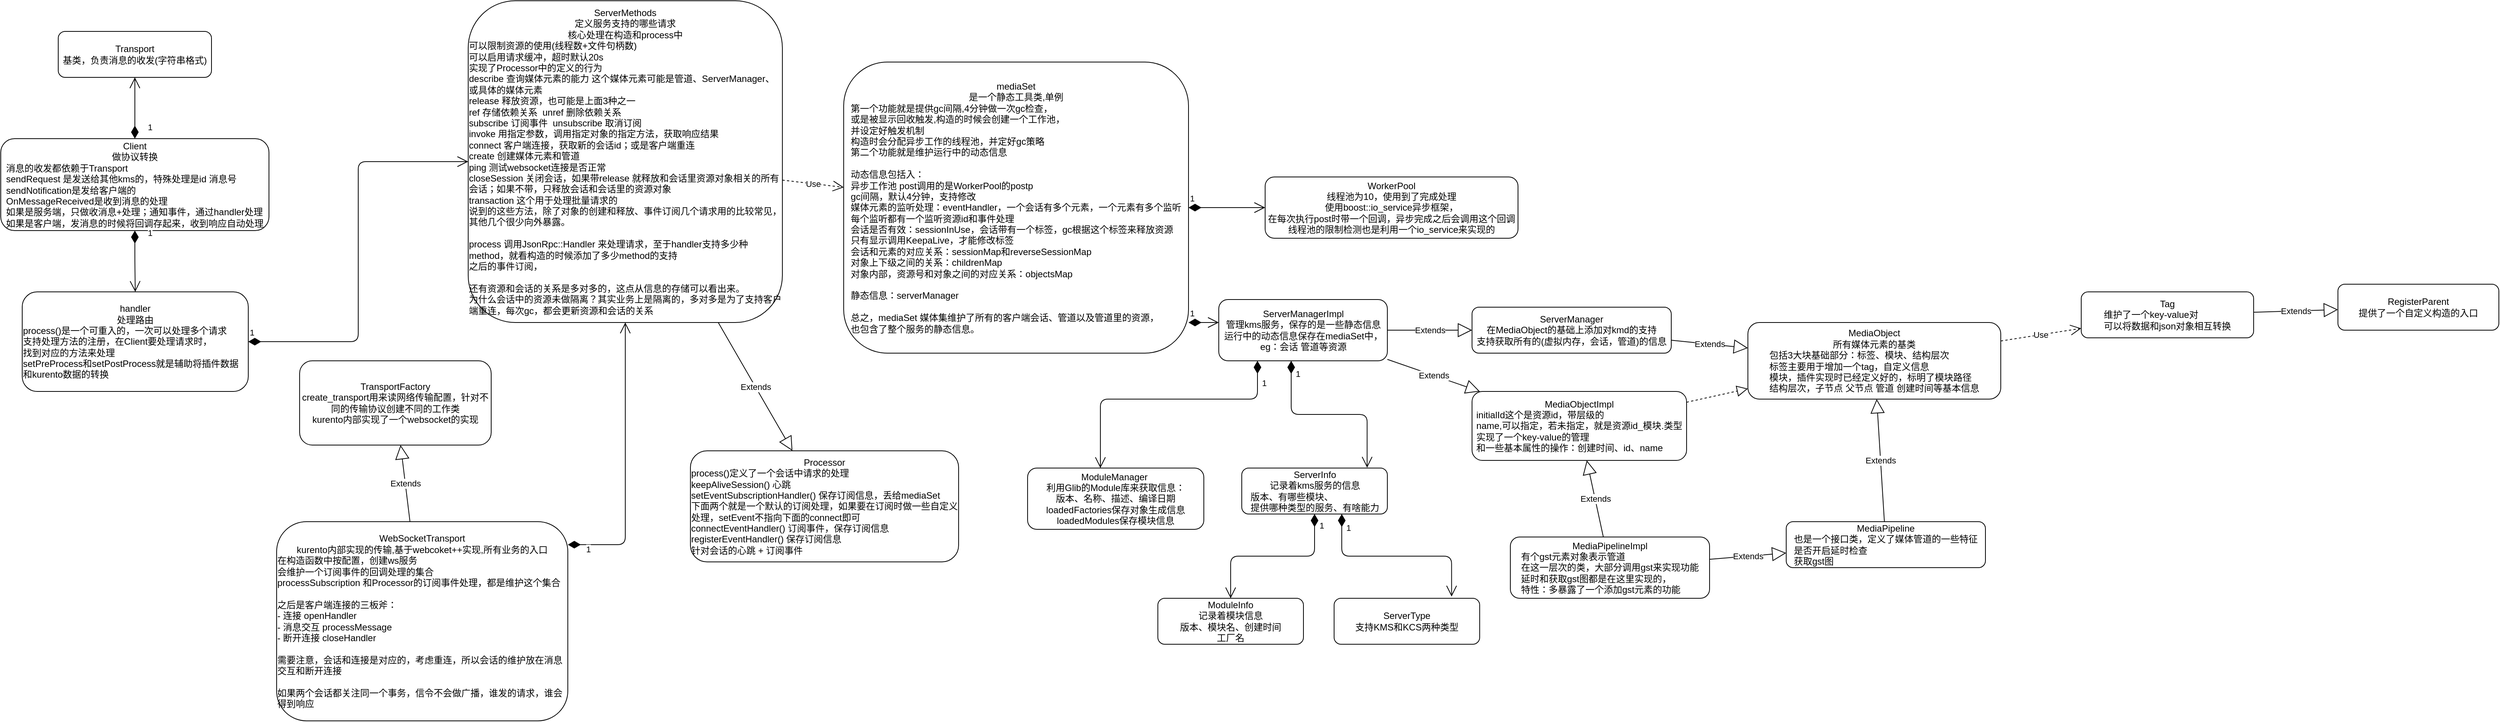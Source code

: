 <mxfile version="10.6.7" type="github"><diagram id="tl3qFknxXSzmVGOha0O7" name="kms"><mxGraphModel dx="599" dy="506" grid="1" gridSize="10" guides="1" tooltips="1" connect="1" arrows="1" fold="1" page="1" pageScale="1" pageWidth="850" pageHeight="1100" math="0" shadow="0"><root><mxCell id="0"/><mxCell id="1" parent="0"/><mxCell id="VQGqsg-NWRH69zS60E30-1" value="&lt;span&gt;Transport&lt;br&gt;基类，负责消息的收发(字符串格式)&lt;br&gt;&lt;/span&gt;" style="rounded=1;whiteSpace=wrap;html=1;" parent="1" vertex="1"><mxGeometry x="155" y="80" width="200" height="60" as="geometry"/></mxCell><mxCell id="VQGqsg-NWRH69zS60E30-2" value="&lt;span&gt;Client&lt;br&gt;做协议转换&lt;br&gt;&lt;div style=&quot;text-align: left&quot;&gt;&lt;span&gt;消息的收发都依赖于Transport&lt;/span&gt;&lt;/div&gt;&lt;/span&gt;&lt;span&gt;&lt;div style=&quot;text-align: left&quot;&gt;&lt;span&gt;sendRequest 是发送给其他kms的，特殊处理是id 消息号&lt;/span&gt;&lt;/div&gt;&lt;/span&gt;&lt;span&gt;&lt;div style=&quot;text-align: left&quot;&gt;&lt;span&gt;sendNotification是发给客户端的&lt;/span&gt;&lt;/div&gt;&lt;/span&gt;&lt;span&gt;&lt;div style=&quot;text-align: left&quot;&gt;&lt;span&gt;OnMessageReceived是收到消息的处理&lt;/span&gt;&lt;/div&gt;&lt;/span&gt;&lt;span&gt;&lt;div style=&quot;text-align: left&quot;&gt;&lt;span&gt;如果是服务端，只做收消息+处理；通知事件，通过handler处理&lt;/span&gt;&lt;/div&gt;&lt;div style=&quot;text-align: left&quot;&gt;&lt;span&gt;如果是客户端，发消息的时候将回调存起来，收到响应自动处理&lt;/span&gt;&lt;/div&gt;&lt;/span&gt;" style="rounded=1;whiteSpace=wrap;html=1;" parent="1" vertex="1"><mxGeometry x="80" y="220" width="350" height="120" as="geometry"/></mxCell><mxCell id="VQGqsg-NWRH69zS60E30-4" value="&lt;span&gt;handler&lt;br&gt;处理路由&lt;br&gt;&lt;div style=&quot;text-align: left&quot;&gt;&lt;span&gt;process()是一个可重入的，一次可以处理多个请求&lt;/span&gt;&lt;/div&gt;&lt;div style=&quot;text-align: left&quot;&gt;支持处理方法的注册，在Client要处理请求时，&lt;/div&gt;&lt;div style=&quot;text-align: left&quot;&gt;找到对应的方法来处理&lt;/div&gt;&lt;div style=&quot;text-align: left&quot;&gt;setPreProcess和setPostProcess就是辅助将插件数据和kurento数据的转换&lt;/div&gt;&lt;/span&gt;" style="rounded=1;whiteSpace=wrap;html=1;" parent="1" vertex="1"><mxGeometry x="108" y="420" width="295" height="130" as="geometry"/></mxCell><mxCell id="VQGqsg-NWRH69zS60E30-6" value="1" style="endArrow=open;html=1;endSize=12;startArrow=diamondThin;startSize=14;startFill=1;edgeStyle=orthogonalEdgeStyle;align=left;verticalAlign=bottom;exitX=0.5;exitY=0;exitDx=0;exitDy=0;" parent="1" source="VQGqsg-NWRH69zS60E30-2" target="VQGqsg-NWRH69zS60E30-1" edge="1"><mxGeometry x="-0.844" y="-15" relative="1" as="geometry"><mxPoint x="200" y="190" as="sourcePoint"/><mxPoint x="360" y="190" as="targetPoint"/><mxPoint as="offset"/></mxGeometry></mxCell><mxCell id="VQGqsg-NWRH69zS60E30-7" value="1" style="endArrow=open;html=1;endSize=12;startArrow=diamondThin;startSize=14;startFill=1;edgeStyle=orthogonalEdgeStyle;align=left;verticalAlign=bottom;" parent="1" source="VQGqsg-NWRH69zS60E30-2" target="VQGqsg-NWRH69zS60E30-4" edge="1"><mxGeometry x="-0.703" y="15" relative="1" as="geometry"><mxPoint x="290" y="520" as="sourcePoint"/><mxPoint x="450" y="520" as="targetPoint"/><mxPoint as="offset"/></mxGeometry></mxCell><mxCell id="VQGqsg-NWRH69zS60E30-8" value="&lt;span&gt;TransportFactory&lt;br&gt;create_transport用来读网络传输配置，针对不同的传输协议创建不同的工作类&lt;br&gt;kurento内部实现了一个websocket的实现&lt;br&gt;&lt;/span&gt;" style="rounded=1;whiteSpace=wrap;html=1;" parent="1" vertex="1"><mxGeometry x="470" y="510" width="250" height="110" as="geometry"/></mxCell><mxCell id="VQGqsg-NWRH69zS60E30-9" value="&lt;span&gt;WebSocketTransport&lt;br&gt;kurento内部实现的传输,基于webcoket++实现,所有业务的入口&lt;br&gt;&lt;div style=&quot;text-align: left&quot;&gt;&lt;span&gt;在构造函数中按配置，创建ws服务&lt;/span&gt;&lt;/div&gt;&lt;/span&gt;&lt;span&gt;&lt;div style=&quot;text-align: left&quot;&gt;&lt;span&gt;会维护一个订阅事件的回调处理的集合&lt;/span&gt;&lt;/div&gt;&lt;div style=&quot;text-align: left&quot;&gt;&lt;span&gt;processSubscription 和Processor的订阅事件处理，都是维护这个集合&lt;/span&gt;&lt;/div&gt;&lt;div style=&quot;text-align: left&quot;&gt;&lt;span&gt;&lt;br&gt;&lt;/span&gt;&lt;/div&gt;&lt;div style=&quot;text-align: left&quot;&gt;之后是客户端连接的三板斧：&lt;/div&gt;&lt;div style=&quot;text-align: left&quot;&gt;- 连接&amp;nbsp;openHandler&amp;nbsp;&lt;/div&gt;&lt;div style=&quot;text-align: left&quot;&gt;- 消息交互&amp;nbsp;processMessage&lt;/div&gt;&lt;div style=&quot;text-align: left&quot;&gt;- 断开连接&amp;nbsp;closeHandler&lt;/div&gt;&lt;div style=&quot;text-align: left&quot;&gt;&lt;br&gt;&lt;/div&gt;&lt;div style=&quot;text-align: left&quot;&gt;需要注意，会话和连接是对应的，考虑重连，所以会话的维护放在消息交互和断开连接&lt;/div&gt;&lt;div style=&quot;text-align: left&quot;&gt;&lt;br&gt;&lt;/div&gt;&lt;div style=&quot;text-align: left&quot;&gt;如果两个会话都关注同一个事务，信令不会做广播，谁发的请求，谁会得到响应&lt;/div&gt;&lt;/span&gt;" style="rounded=1;whiteSpace=wrap;html=1;" parent="1" vertex="1"><mxGeometry x="440" y="720" width="380" height="260" as="geometry"/></mxCell><mxCell id="VQGqsg-NWRH69zS60E30-10" value="&lt;span&gt;Processor&lt;br&gt;&lt;div style=&quot;text-align: left&quot;&gt;&lt;span&gt;process()定义了一个会话中请求的处理&lt;/span&gt;&lt;/div&gt;&lt;div style=&quot;text-align: left&quot;&gt;&lt;span&gt;keepAliveSession() 心跳&lt;/span&gt;&lt;/div&gt;&lt;div style=&quot;text-align: left&quot;&gt;&lt;span&gt;setEventSubscriptionHandler() 保存订阅信息，丢给mediaSet&lt;/span&gt;&lt;/div&gt;&lt;div style=&quot;text-align: left&quot;&gt;下面两个就是一个默认的订阅处理，如果要在订阅时做一些自定义处理，setEvent不指向下面的connect即可&lt;/div&gt;&lt;div style=&quot;text-align: left&quot;&gt;&lt;span&gt;connectEventHandler() 订阅事件，保存订阅信息&lt;/span&gt;&lt;/div&gt;&lt;div style=&quot;text-align: left&quot;&gt;&lt;span&gt;registerEventHandler() 保存订阅信息&lt;br&gt;&lt;/span&gt;&lt;/div&gt;&lt;div style=&quot;text-align: left&quot;&gt;&lt;span&gt;针对会话的心跳 + 订阅事件&lt;/span&gt;&lt;/div&gt;&lt;/span&gt;" style="rounded=1;whiteSpace=wrap;html=1;fontStyle=0" parent="1" vertex="1"><mxGeometry x="980" y="627.5" width="350" height="145" as="geometry"/></mxCell><mxCell id="VQGqsg-NWRH69zS60E30-11" value="Extends" style="endArrow=block;endSize=16;endFill=0;html=1;" parent="1" source="VQGqsg-NWRH69zS60E30-9" target="VQGqsg-NWRH69zS60E30-8" edge="1"><mxGeometry width="160" relative="1" as="geometry"><mxPoint x="580" y="680" as="sourcePoint"/><mxPoint x="740" y="210" as="targetPoint"/></mxGeometry></mxCell><mxCell id="VQGqsg-NWRH69zS60E30-12" value="Extends" style="endArrow=block;endSize=16;endFill=0;html=1;" parent="1" source="VQGqsg-NWRH69zS60E30-13" target="VQGqsg-NWRH69zS60E30-10" edge="1"><mxGeometry width="160" relative="1" as="geometry"><mxPoint x="770" y="220" as="sourcePoint"/><mxPoint x="930" y="220" as="targetPoint"/></mxGeometry></mxCell><mxCell id="VQGqsg-NWRH69zS60E30-13" value="&lt;span&gt;ServerMethods&lt;br&gt;定义服务支持的哪些请求&lt;br&gt;核心处理在构造和process中&lt;br&gt;&lt;div style=&quot;text-align: left&quot;&gt;&lt;span&gt;可以限制资源的使用(线程数+文件句柄数)&lt;/span&gt;&lt;/div&gt;&lt;div style=&quot;text-align: left&quot;&gt;可以启用请求缓冲，超时默认20s&lt;/div&gt;&lt;div style=&quot;text-align: left&quot;&gt;实现了Processor中的定义的行为&lt;/div&gt;&lt;div style=&quot;text-align: left&quot;&gt;describe 查询媒体元素的能力 这个媒体元素可能是管道、ServerManager、或具体的媒体元素&lt;/div&gt;&lt;div style=&quot;text-align: left&quot;&gt;release 释放资源，也可能是上面3种之一&lt;/div&gt;&lt;div style=&quot;text-align: left&quot;&gt;ref 存储依赖关系&amp;nbsp; un&lt;span&gt;ref 删除依赖关系&lt;/span&gt;&lt;/div&gt;&lt;div style=&quot;text-align: left&quot;&gt;&lt;span&gt;subscribe 订阅事件&amp;nbsp; un&lt;/span&gt;&lt;span&gt;subscribe 取消订阅&lt;/span&gt;&lt;/div&gt;&lt;div style=&quot;text-align: left&quot;&gt;&lt;span&gt;invoke 用指定参数，调用指定对象的指定方法，获取响应结果&lt;/span&gt;&lt;/div&gt;&lt;div style=&quot;text-align: left&quot;&gt;&lt;span&gt;connect 客户端连接，获取新的会话id；或是客户端重连&lt;/span&gt;&lt;/div&gt;&lt;div style=&quot;text-align: left&quot;&gt;&lt;span&gt;create 创建媒体元素和管道&lt;/span&gt;&lt;/div&gt;&lt;div style=&quot;text-align: left&quot;&gt;&lt;span&gt;ping 测试websocket连接是否正常&lt;/span&gt;&lt;/div&gt;&lt;div style=&quot;text-align: left&quot;&gt;&lt;span&gt;closeSession 关闭会话，如果带release 就释放和会话里资源对象相关的所有会话；如果不带，只释放会话和会话里的资源对象&lt;/span&gt;&lt;/div&gt;&lt;div style=&quot;text-align: left&quot;&gt;&lt;span&gt;transaction 这个用于处理批量请求的&lt;br&gt;&lt;/span&gt;&lt;/div&gt;&lt;div style=&quot;text-align: left&quot;&gt;说到的这些方法，除了对象的创建和释放、事件订阅几个请求用的比较常见，其他几个很少向外暴露。&lt;/div&gt;&lt;div style=&quot;text-align: left&quot;&gt;&lt;span&gt;&lt;br&gt;&lt;/span&gt;&lt;/div&gt;&lt;div style=&quot;text-align: left&quot;&gt;&lt;span&gt;process 调用&lt;/span&gt;&lt;span&gt;JsonRpc::Handler 来处理请求，至于handler支持多少种method，就看构造的时候添加了多少method的支持&lt;/span&gt;&lt;/div&gt;&lt;div style=&quot;text-align: left&quot;&gt;之后的事件订阅，&lt;/div&gt;&lt;/span&gt;&lt;span&gt;&lt;div style=&quot;text-align: left&quot;&gt;&lt;br&gt;&lt;/div&gt;&lt;div style=&quot;text-align: left&quot;&gt;还有资源和会话的关系是多对多的，这点从信息的存储可以看出来。&lt;/div&gt;&lt;div style=&quot;text-align: left&quot;&gt;为什么会话中的资源未做隔离？其实业务上是隔离的，多对多是为了支持客户端重连，每次gc，都会更新资源和会话的关系&lt;/div&gt;&lt;/span&gt;" style="rounded=1;whiteSpace=wrap;html=1;" parent="1" vertex="1"><mxGeometry x="690" y="40" width="410" height="420" as="geometry"/></mxCell><mxCell id="VQGqsg-NWRH69zS60E30-14" value="1" style="endArrow=open;html=1;endSize=12;startArrow=diamondThin;startSize=14;startFill=1;edgeStyle=orthogonalEdgeStyle;align=left;verticalAlign=bottom;" parent="1" source="VQGqsg-NWRH69zS60E30-9" target="VQGqsg-NWRH69zS60E30-13" edge="1"><mxGeometry x="-0.88" y="-15" relative="1" as="geometry"><mxPoint x="830" y="340" as="sourcePoint"/><mxPoint x="990" y="340" as="targetPoint"/><Array as="points"><mxPoint x="895" y="750"/></Array><mxPoint as="offset"/></mxGeometry></mxCell><mxCell id="-2RaCQ3m9vKepbfqsics-1" value="&lt;span&gt;mediaSet&lt;br&gt;是一个静态工具类,单例&lt;br&gt;&lt;div style=&quot;text-align: left&quot;&gt;&lt;span&gt;第一个功能就是提供gc间隔,&lt;/span&gt;&lt;span&gt;4分钟做一次gc检查，&lt;/span&gt;&lt;/div&gt;&lt;div style=&quot;text-align: left&quot;&gt;&lt;span&gt;或是被显示回收触发,构造的时候会创建一个工作池，&lt;/span&gt;&lt;/div&gt;&lt;div style=&quot;text-align: left&quot;&gt;&lt;span&gt;并设定好触发机制&lt;/span&gt;&lt;/div&gt;&lt;div style=&quot;text-align: left&quot;&gt;构造时会分配异步工作的线程池，并定好gc策略&lt;/div&gt;&lt;div style=&quot;text-align: left&quot;&gt;第二个功能就是维护运行中的动态信息&lt;/div&gt;&lt;div style=&quot;text-align: left&quot;&gt;&lt;br&gt;&lt;/div&gt;&lt;div style=&quot;text-align: left&quot;&gt;动态信息包括入：&lt;/div&gt;&lt;div style=&quot;text-align: left&quot;&gt;异步工作池&amp;nbsp;&lt;span&gt;post调用的是WorkerPool的post&lt;/span&gt;&lt;span&gt;p&lt;/span&gt;&lt;/div&gt;&lt;div style=&quot;text-align: left&quot;&gt;&lt;span&gt;gc间隔，默认4分钟，支持修改&lt;/span&gt;&lt;/div&gt;&lt;div style=&quot;text-align: left&quot;&gt;媒体元素的监听处理：eventHandler，一个会话有多个元素，一个元素有多个监听&lt;/div&gt;&lt;div style=&quot;text-align: left&quot;&gt;每个监听都有一个监听资源id和事件处理&lt;/div&gt;&lt;div style=&quot;text-align: left&quot;&gt;会话是否有效：sessionInUse，会话带有一个标签，gc根据这个标签来释放资源&lt;/div&gt;&lt;div style=&quot;text-align: left&quot;&gt;只有显示调用KeepaLive，才能修改标签&lt;/div&gt;&lt;div style=&quot;text-align: left&quot;&gt;会话和元素的对应关系：sessionMap和reverseSessionMap&lt;/div&gt;&lt;div style=&quot;text-align: left&quot;&gt;对象上下级之间的关系：childrenMap&lt;/div&gt;&lt;div style=&quot;text-align: left&quot;&gt;对象内部，资源号和对象之间的对应关系：objectsMap&lt;/div&gt;&lt;div style=&quot;text-align: left&quot;&gt;&lt;br&gt;&lt;/div&gt;&lt;div style=&quot;text-align: left&quot;&gt;静态信息：serverManager&lt;/div&gt;&lt;/span&gt;&lt;span&gt;&lt;div style=&quot;text-align: left&quot;&gt;&lt;br&gt;&lt;/div&gt;&lt;div style=&quot;text-align: left&quot;&gt;总之，mediaSet 媒体集维护了所有的客户端会话、管道以及管道里的资源，&lt;/div&gt;&lt;div style=&quot;text-align: left&quot;&gt;也包含了整个服务的静态信息。&lt;/div&gt;&lt;/span&gt;" style="rounded=1;whiteSpace=wrap;html=1;" parent="1" vertex="1"><mxGeometry x="1180" y="120" width="450" height="380" as="geometry"/></mxCell><mxCell id="-2RaCQ3m9vKepbfqsics-2" value="WorkerPool&lt;br&gt;线程池为10，使用到了完成处理&lt;br&gt;使用boost::io_service异步框架，&lt;br&gt;在每次执行post时带一个回调，异步完成之后会调用这个回调&lt;br&gt;线程池的限制检测也是利用一个io_service来实现的&lt;br&gt;" style="rounded=1;whiteSpace=wrap;html=1;" parent="1" vertex="1"><mxGeometry x="1730" y="270" width="330" height="80" as="geometry"/></mxCell><mxCell id="-2RaCQ3m9vKepbfqsics-3" value="1" style="endArrow=open;html=1;endSize=12;startArrow=diamondThin;startSize=14;startFill=1;edgeStyle=orthogonalEdgeStyle;align=left;verticalAlign=bottom;" parent="1" source="-2RaCQ3m9vKepbfqsics-1" target="-2RaCQ3m9vKepbfqsics-2" edge="1"><mxGeometry x="-1" y="3" relative="1" as="geometry"><mxPoint x="1550" y="310" as="sourcePoint"/><mxPoint x="1710" y="310" as="targetPoint"/></mxGeometry></mxCell><mxCell id="-2RaCQ3m9vKepbfqsics-4" value="ServerManagerImpl&lt;br&gt;管理kms服务，保存的是一些静态信息&lt;br&gt;运行中的动态信息保存在mediaSet中，&lt;br&gt;eg：会话 管道等资源&lt;br&gt;" style="rounded=1;whiteSpace=wrap;html=1;" parent="1" vertex="1"><mxGeometry x="1669.5" y="430" width="220" height="80" as="geometry"/></mxCell><mxCell id="-2RaCQ3m9vKepbfqsics-7" value="1" style="endArrow=open;html=1;endSize=12;startArrow=diamondThin;startSize=14;startFill=1;edgeStyle=orthogonalEdgeStyle;align=left;verticalAlign=bottom;" parent="1" source="-2RaCQ3m9vKepbfqsics-1" target="-2RaCQ3m9vKepbfqsics-4" edge="1"><mxGeometry x="-1" y="3" relative="1" as="geometry"><mxPoint x="1620" y="560" as="sourcePoint"/><mxPoint x="1780" y="560" as="targetPoint"/><Array as="points"><mxPoint x="1660" y="460"/><mxPoint x="1660" y="460"/></Array></mxGeometry></mxCell><mxCell id="-2RaCQ3m9vKepbfqsics-8" value="MediaObjectImpl&lt;br&gt;&lt;div style=&quot;text-align: left&quot;&gt;&lt;span&gt;initialId这个是资源id，带层级的&lt;/span&gt;&lt;/div&gt;&lt;div style=&quot;text-align: left&quot;&gt;&lt;span&gt;name,可以指定，若未指定，就是资源id_模块.类型&lt;/span&gt;&lt;/div&gt;&lt;div style=&quot;text-align: left&quot;&gt;实现了一个key-value的管理&lt;/div&gt;&lt;div style=&quot;text-align: left&quot;&gt;和一些基本属性的操作：创建时间、id、name&lt;/div&gt;" style="rounded=1;whiteSpace=wrap;html=1;" parent="1" vertex="1"><mxGeometry x="2000" y="550" width="280" height="90" as="geometry"/></mxCell><mxCell id="-2RaCQ3m9vKepbfqsics-9" value="Extends" style="endArrow=block;endSize=16;endFill=0;html=1;" parent="1" source="-2RaCQ3m9vKepbfqsics-4" target="-2RaCQ3m9vKepbfqsics-8" edge="1"><mxGeometry width="160" relative="1" as="geometry"><mxPoint x="1930" y="550" as="sourcePoint"/><mxPoint x="2090" y="550" as="targetPoint"/></mxGeometry></mxCell><mxCell id="-2RaCQ3m9vKepbfqsics-10" value="MediaObject&lt;br&gt;所有媒体元素的基类&lt;br&gt;&lt;div style=&quot;text-align: left&quot;&gt;&lt;span&gt;包括3大块基础部分：标签、模块、结构层次&lt;/span&gt;&lt;/div&gt;&lt;div style=&quot;text-align: left&quot;&gt;&lt;span&gt;标签主要用于增加一个tag，自定义信息&lt;/span&gt;&lt;/div&gt;&lt;div style=&quot;text-align: left&quot;&gt;&lt;span&gt;模块，插件实现时已经定义好的，标明了模块路径&lt;/span&gt;&lt;/div&gt;&lt;div style=&quot;text-align: left&quot;&gt;&lt;span&gt;结构层次，子节点 父节点 管道 创建时间等基本信息&lt;/span&gt;&lt;/div&gt;" style="rounded=1;whiteSpace=wrap;html=1;" parent="1" vertex="1"><mxGeometry x="2360" y="460" width="330" height="100" as="geometry"/></mxCell><mxCell id="-2RaCQ3m9vKepbfqsics-11" value="" style="endArrow=block;dashed=1;endFill=0;endSize=12;html=1;" parent="1" source="-2RaCQ3m9vKepbfqsics-8" target="-2RaCQ3m9vKepbfqsics-10" edge="1"><mxGeometry width="160" relative="1" as="geometry"><mxPoint x="2230" y="570" as="sourcePoint"/><mxPoint x="2390" y="570" as="targetPoint"/></mxGeometry></mxCell><mxCell id="-2RaCQ3m9vKepbfqsics-12" value="Tag&lt;br&gt;&lt;div style=&quot;text-align: left&quot;&gt;&lt;span&gt;维护了一个key-value对&lt;/span&gt;&lt;/div&gt;&lt;div style=&quot;text-align: left&quot;&gt;&lt;span&gt;可以将数据和json对象相互转换&lt;/span&gt;&lt;/div&gt;" style="rounded=1;whiteSpace=wrap;html=1;" parent="1" vertex="1"><mxGeometry x="2795" y="420" width="225" height="60" as="geometry"/></mxCell><mxCell id="-2RaCQ3m9vKepbfqsics-13" value="Use" style="endArrow=open;endSize=12;dashed=1;html=1;" parent="1" source="-2RaCQ3m9vKepbfqsics-10" target="-2RaCQ3m9vKepbfqsics-12" edge="1"><mxGeometry width="160" relative="1" as="geometry"><mxPoint x="2710" y="600" as="sourcePoint"/><mxPoint x="2870" y="600" as="targetPoint"/></mxGeometry></mxCell><mxCell id="-2RaCQ3m9vKepbfqsics-14" value="RegisterParent&lt;br&gt;提供了一个自定义构造的入口&lt;br&gt;" style="rounded=1;whiteSpace=wrap;html=1;" parent="1" vertex="1"><mxGeometry x="3130" y="410" width="210" height="60" as="geometry"/></mxCell><mxCell id="-2RaCQ3m9vKepbfqsics-15" value="Extends" style="endArrow=block;endSize=16;endFill=0;html=1;" parent="1" source="-2RaCQ3m9vKepbfqsics-12" target="-2RaCQ3m9vKepbfqsics-14" edge="1"><mxGeometry width="160" relative="1" as="geometry"><mxPoint x="3060" y="540" as="sourcePoint"/><mxPoint x="3220" y="540" as="targetPoint"/></mxGeometry></mxCell><mxCell id="bc0CRlARsJ64HLkL9NE4-1" value="MediaPipeline&lt;br&gt;也是一个接口类，定义了媒体管道的一些特征&lt;br&gt;&lt;div style=&quot;text-align: left&quot;&gt;&lt;span&gt;是否开启延时检查&lt;/span&gt;&lt;/div&gt;&lt;div style=&quot;text-align: left&quot;&gt;&lt;span&gt;获取gst图&lt;/span&gt;&lt;/div&gt;" style="rounded=1;whiteSpace=wrap;html=1;" parent="1" vertex="1"><mxGeometry x="2410" y="720" width="260" height="60" as="geometry"/></mxCell><mxCell id="bc0CRlARsJ64HLkL9NE4-3" value="Extends" style="endArrow=block;endSize=16;endFill=0;html=1;" parent="1" source="bc0CRlARsJ64HLkL9NE4-1" target="-2RaCQ3m9vKepbfqsics-10" edge="1"><mxGeometry width="160" relative="1" as="geometry"><mxPoint x="2620" y="720" as="sourcePoint"/><mxPoint x="2780" y="720" as="targetPoint"/></mxGeometry></mxCell><mxCell id="yyPP54LLypR-0MnGGpJS-1" value="ServerManager&lt;br&gt;在MediaObject的基础上添加对kmd的支持&lt;br&gt;支持获取所有的(虚拟内存，会话，管道)的信息&lt;br&gt;" style="rounded=1;whiteSpace=wrap;html=1;" parent="1" vertex="1"><mxGeometry x="2000" y="440" width="260" height="60" as="geometry"/></mxCell><mxCell id="yyPP54LLypR-0MnGGpJS-2" value="Extends" style="endArrow=block;endSize=16;endFill=0;html=1;" parent="1" source="yyPP54LLypR-0MnGGpJS-1" target="-2RaCQ3m9vKepbfqsics-10" edge="1"><mxGeometry width="160" relative="1" as="geometry"><mxPoint x="2250" y="380" as="sourcePoint"/><mxPoint x="2410" y="380" as="targetPoint"/></mxGeometry></mxCell><mxCell id="yyPP54LLypR-0MnGGpJS-3" value="Extends" style="endArrow=block;endSize=16;endFill=0;html=1;" parent="1" source="-2RaCQ3m9vKepbfqsics-4" target="yyPP54LLypR-0MnGGpJS-1" edge="1"><mxGeometry width="160" relative="1" as="geometry"><mxPoint x="1860" y="380" as="sourcePoint"/><mxPoint x="2020" y="380" as="targetPoint"/></mxGeometry></mxCell><mxCell id="uxoTeAtib3PMfIKxIQqX-2" value="ServerInfo&lt;br&gt;记录着kms服务的信息&lt;br&gt;&lt;div style=&quot;text-align: left&quot;&gt;&lt;span&gt;版本、有哪些模块、&lt;/span&gt;&lt;/div&gt;&lt;div style=&quot;text-align: left&quot;&gt;&lt;span&gt;提供哪种类型的服务、有啥能力&lt;/span&gt;&lt;/div&gt;" style="rounded=1;whiteSpace=wrap;html=1;" parent="1" vertex="1"><mxGeometry x="1699.5" y="650" width="190" height="60" as="geometry"/></mxCell><mxCell id="uxoTeAtib3PMfIKxIQqX-3" value="ModuleInfo&lt;br&gt;记录着模块信息&lt;br&gt;版本、模块名、创建时间&lt;br&gt;工厂名&lt;br&gt;" style="rounded=1;whiteSpace=wrap;html=1;" parent="1" vertex="1"><mxGeometry x="1590" y="820" width="190" height="60" as="geometry"/></mxCell><mxCell id="uxoTeAtib3PMfIKxIQqX-4" value="ServerType&lt;br&gt;支持KMS和KCS两种类型&lt;br&gt;" style="rounded=1;whiteSpace=wrap;html=1;" parent="1" vertex="1"><mxGeometry x="1820" y="820" width="190" height="60" as="geometry"/></mxCell><mxCell id="uxoTeAtib3PMfIKxIQqX-8" value="&lt;div&gt;ModuleManager&amp;nbsp;&lt;/div&gt;&lt;div&gt;利用Glib的Module库来获取信息：&lt;/div&gt;&lt;div&gt;版本、名称、描述、编译日期&lt;/div&gt;&lt;div&gt;&lt;span&gt;loadedFactories保存对象生成信息&lt;/span&gt;&lt;br&gt;&lt;/div&gt;&lt;div&gt;&lt;span&gt;loadedModules保存模块信息&lt;br&gt;&lt;/span&gt;&lt;/div&gt;" style="rounded=1;whiteSpace=wrap;html=1;" parent="1" vertex="1"><mxGeometry x="1420" y="650" width="230" height="80" as="geometry"/></mxCell><mxCell id="uxoTeAtib3PMfIKxIQqX-9" value="1" style="endArrow=open;html=1;endSize=12;startArrow=diamondThin;startSize=14;startFill=1;edgeStyle=orthogonalEdgeStyle;align=left;verticalAlign=bottom;entryX=0.861;entryY=-0.009;entryDx=0;entryDy=0;entryPerimeter=0;" parent="1" source="-2RaCQ3m9vKepbfqsics-4" target="uxoTeAtib3PMfIKxIQqX-2" edge="1"><mxGeometry x="-0.784" y="4" relative="1" as="geometry"><mxPoint x="1770" y="570" as="sourcePoint"/><mxPoint x="1930" y="570" as="targetPoint"/><Array as="points"><mxPoint x="1764" y="580"/><mxPoint x="1863" y="580"/></Array><mxPoint as="offset"/></mxGeometry></mxCell><mxCell id="uxoTeAtib3PMfIKxIQqX-10" value="1" style="endArrow=open;html=1;endSize=12;startArrow=diamondThin;startSize=14;startFill=1;edgeStyle=orthogonalEdgeStyle;align=left;verticalAlign=bottom;entryX=0.807;entryY=-0.038;entryDx=0;entryDy=0;entryPerimeter=0;" parent="1" source="uxoTeAtib3PMfIKxIQqX-2" target="uxoTeAtib3PMfIKxIQqX-4" edge="1"><mxGeometry x="-0.784" y="4" relative="1" as="geometry"><mxPoint x="1914.828" y="669.793" as="sourcePoint"/><mxPoint x="1972.069" y="799.448" as="targetPoint"/><mxPoint as="offset"/><Array as="points"><mxPoint x="1830" y="765"/><mxPoint x="1973" y="765"/></Array></mxGeometry></mxCell><mxCell id="uxoTeAtib3PMfIKxIQqX-11" value="1" style="endArrow=open;html=1;endSize=12;startArrow=diamondThin;startSize=14;startFill=1;edgeStyle=orthogonalEdgeStyle;align=left;verticalAlign=bottom;" parent="1" source="uxoTeAtib3PMfIKxIQqX-2" target="uxoTeAtib3PMfIKxIQqX-3" edge="1"><mxGeometry x="-0.784" y="4" relative="1" as="geometry"><mxPoint x="1804.793" y="720" as="sourcePoint"/><mxPoint x="1983.414" y="827.724" as="targetPoint"/><mxPoint as="offset"/></mxGeometry></mxCell><mxCell id="uxoTeAtib3PMfIKxIQqX-12" value="1" style="endArrow=open;html=1;endSize=12;startArrow=diamondThin;startSize=14;startFill=1;edgeStyle=orthogonalEdgeStyle;align=left;verticalAlign=bottom;" parent="1" source="-2RaCQ3m9vKepbfqsics-4" target="uxoTeAtib3PMfIKxIQqX-8" edge="1"><mxGeometry x="-0.784" y="4" relative="1" as="geometry"><mxPoint x="1804.793" y="720" as="sourcePoint"/><mxPoint x="1695.138" y="830" as="targetPoint"/><mxPoint as="offset"/><Array as="points"><mxPoint x="1720" y="560"/><mxPoint x="1515" y="560"/></Array></mxGeometry></mxCell><mxCell id="FBQbXU_cEWHFIq-zsNyJ-1" value="&lt;span&gt;MediaPipelineImpl&lt;br&gt;&lt;div style=&quot;text-align: left&quot;&gt;&lt;span&gt;有个gst元素对象表示管道&lt;/span&gt;&lt;/div&gt;&lt;/span&gt;&lt;div style=&quot;text-align: left&quot;&gt;&lt;span&gt;在这一层次的类，大部分调用gst来实现功能&lt;/span&gt;&lt;/div&gt;&lt;div style=&quot;text-align: left&quot;&gt;&lt;span&gt;延时和获取gst图都是在这里实现的，&lt;/span&gt;&lt;/div&gt;&lt;div style=&quot;text-align: left&quot;&gt;&lt;span&gt;特性：多暴露了一个添加gst元素的功能&lt;/span&gt;&lt;/div&gt;" style="rounded=1;whiteSpace=wrap;html=1;" parent="1" vertex="1"><mxGeometry x="2050" y="740" width="260" height="80" as="geometry"/></mxCell><mxCell id="FBQbXU_cEWHFIq-zsNyJ-2" value="Extends" style="endArrow=block;endSize=16;endFill=0;html=1;" parent="1" source="FBQbXU_cEWHFIq-zsNyJ-1" target="-2RaCQ3m9vKepbfqsics-8" edge="1"><mxGeometry width="160" relative="1" as="geometry"><mxPoint x="2548.125" y="730" as="sourcePoint"/><mxPoint x="2538.125" y="570" as="targetPoint"/></mxGeometry></mxCell><mxCell id="FBQbXU_cEWHFIq-zsNyJ-3" value="Extends" style="endArrow=block;endSize=16;endFill=0;html=1;" parent="1" source="FBQbXU_cEWHFIq-zsNyJ-1" target="bc0CRlARsJ64HLkL9NE4-1" edge="1"><mxGeometry width="160" relative="1" as="geometry"><mxPoint x="2233.784" y="760" as="sourcePoint"/><mxPoint x="2174.324" y="650" as="targetPoint"/></mxGeometry></mxCell><mxCell id="z9LsFGQZ6XX0bXxI581f-1" value="Use" style="endArrow=open;endSize=12;dashed=1;html=1;" parent="1" source="VQGqsg-NWRH69zS60E30-13" target="-2RaCQ3m9vKepbfqsics-1" edge="1"><mxGeometry width="160" relative="1" as="geometry"><mxPoint x="1200" y="580" as="sourcePoint"/><mxPoint x="1360" y="580" as="targetPoint"/></mxGeometry></mxCell><mxCell id="z9LsFGQZ6XX0bXxI581f-2" value="1" style="endArrow=open;html=1;endSize=12;startArrow=diamondThin;startSize=14;startFill=1;edgeStyle=orthogonalEdgeStyle;align=left;verticalAlign=bottom;" parent="1" source="VQGqsg-NWRH69zS60E30-4" target="VQGqsg-NWRH69zS60E30-13" edge="1"><mxGeometry x="-1" y="3" relative="1" as="geometry"><mxPoint x="310" y="610" as="sourcePoint"/><mxPoint x="470" y="610" as="targetPoint"/></mxGeometry></mxCell></root></mxGraphModel></diagram><diagram id="yhOdGlBhut4Abr9xinY_" name="WebRtcEndpoint"><mxGraphModel dx="719" dy="607" grid="1" gridSize="10" guides="1" tooltips="1" connect="1" arrows="1" fold="1" page="1" pageScale="1" pageWidth="850" pageHeight="1100" math="0" shadow="0"><root><mxCell id="Ue0sTDJNVXjT8VHZjZgM-0"/><mxCell id="Ue0sTDJNVXjT8VHZjZgM-1" parent="Ue0sTDJNVXjT8VHZjZgM-0"/><mxCell id="RRFrUFhUnmFnn1RXKI6r-0" value="基本概念和规则说明：&lt;br&gt;目标 - 建立一个webrtc连接。端到端的协商机制使用sdp的请求/应答模型，而且两端都需要支持。&lt;br&gt;kms作为p2p的一端，如果kms是sdp协商发起端，那协商过程的初始化由kms完成；如果kms是sdp的处理端，那协商过程的初始化由远端完成。&lt;br&gt;kms生成sdp offer-发送sdp offer给远端-远端处理sdp offer，生成sdp answer-发送sdp answer给kms-kms处理sdp answer&lt;br&gt;kms接受sdp offer，处理并产生sdp answer-发送sdp answer给远端-远端处理sdp answer&lt;br&gt;需要注意的是：kms处于不同角色的时候调用的api是不一样的。&lt;br&gt;&lt;br&gt;sdp和ice不是同时发送的，这里使用了ice发送策略优化，等sdp处理完了，两端都需要开始收集ice候选，目标是创建一个全双工的媒体通道。这个时期，两端都会做以下几件事：&lt;br&gt;- 收集自己的ice候选(ip+port，ice候选并仅仅是ip和端口，还包含传输方式、认证信息等)&lt;br&gt;- 将自己的ice候选发送给远端，让远端去做探测&lt;br&gt;- 收到远端来的ice候选之后，会立马拿去做测试&lt;br&gt;&lt;br&gt;ice发送策略优化是指ice的产生是异步的，目的是提高速度。&lt;br&gt;&lt;br&gt;异步会要求：收集ice候选之前需要先监听ice捕获事件，不然会丢ice候选;业务需要基于异步来设计(eg:开始录制要在有流之后才有意义)&lt;br&gt;&lt;br&gt;事件订阅正好适合异步场景&lt;br&gt;WebRtcEndpoint支持以下事件：&lt;br&gt;-&amp;nbsp;&lt;span&gt;IceComponentStateChange：ice状态改变时触发(初始化、收集本地ice、连接中、有一对已连接、结束、失败-匹配已结束但通道未建立)&lt;br&gt;&lt;/span&gt;-&amp;nbsp;&lt;span&gt;IceCandidateFound：发现一个本地ice，所有本地的ice都需要走这个事件，不然可能会导致整个协商失败&lt;br&gt;&lt;/span&gt;-&amp;nbsp;&lt;span&gt;IceGatheringDone：所有本地ice被找到&lt;br&gt;&lt;/span&gt;-&amp;nbsp;&lt;span&gt;NewCandidatePairSelected：一个更高权重的匹配对被找到，在媒体会话过程中也可能触发这个事件，前提是权重更高的匹配对被找到。&lt;br&gt;&lt;/span&gt;- D&lt;span&gt;ataChannelOpen：数据通道被打开&lt;br&gt;&lt;/span&gt;- D&lt;span&gt;ataChannelClose：数据通道被关闭&lt;br&gt;&lt;/span&gt;&lt;br&gt;流控和拥塞控制是webrtc的一大特征&lt;br&gt;webrtc连接开始时，会用配置中最小的带宽，然后慢慢增加到最大允许的带宽，如果没有限制带宽，webrtc会增加到能检查的极限。这时webrtc的自适应。&lt;br&gt;WebRtcEndPoint设计的是这样的：一个流的多个拉取端的流质量是一样的。意味着如果一个新的拉取端加进来，会导致所有拉取端的质量有一个短期下降，直到稳定。并不是说稳定后比稳定前的质量差，webrtc会自适应。上面说到的并不适用于转过码的流。WebRTCEndPoint拉原始流和拉转码后的流，她们的质量是不一样的。&lt;br&gt;&lt;br&gt;默认的带宽是100kbps-500kbps，可在输入或输出方进行修改。&lt;br&gt;- 输入带宽控制机制：告诉远端：我们(WebRtcEndpoint)支持的码率范围是多少。&lt;span&gt;setMin/MaxVideoRecvBandwidth，&lt;/span&gt;&lt;span&gt;setMin/MaxAudioRecvBandwidth&lt;/span&gt;。最大值写在SDP中，最小值用于限制REMB包的最小值(remb是google出的一个拥塞控制算法)，换句话说就是，对端要支持remb，最小值才有作用，目前chrome是支持remb的。&lt;br&gt;- 输出带宽控制机制：控制我们(WebRtcEndpoint)能输出码率。虽说我们能控制输出的码率，输入的码率依然受网络和远端的能力的影响，远端可以通过sdp中的b=xxx来设置码率的限制&amp;nbsp;&lt;span&gt;setMin/MaxVideoSendBandwidth&lt;br&gt;&lt;/span&gt;&lt;br&gt;带宽控制必须在sdp协商之前指定，sdp协商之后是无法修改的。&lt;br&gt;&lt;br&gt;数据通道：可以让其他媒体元素传输任意数据。WebRtcEndpoint并没有为这个功能暴露API，只能通过配置达到以下效果：&lt;br&gt;- 可靠(部分可靠)地发送消息&lt;br&gt;- 有序/无序 地发送消息&lt;br&gt;不可靠，无序类似于udp机制，如果通道配置成部分可靠，需要指定重试次数或重试时长，webrtc栈会处理应答和超时。&lt;br&gt;&lt;br&gt;如果要启动数据通道，需要在WebRtcEndpoint创建时显式指定，默认情况下这个特征是不启动的，&lt;span&gt;createDataChannel函数就是启动数据通道。这个函数有很多可选参数，下面几个是必选参数：&lt;br&gt;&lt;/span&gt;- label：标签，用于区分不同的通道&lt;br&gt;- ordered：设置默认模式，如果&lt;span&gt;maxPacketLifetime 和 maxRetransmits参数未指定，表示启用可靠模式，不然就是部分可靠模式&lt;br&gt;&lt;/span&gt;-&amp;nbsp;&lt;span&gt;maxPacketLifeTime：单位ms，重传最大时长&lt;br&gt;&lt;/span&gt;-&amp;nbsp;&lt;span&gt;maxRetransmits：最大重传次数&lt;br&gt;&lt;/span&gt;-&amp;nbsp;&lt;span&gt;Protocol：数据交互的子协议名&lt;/span&gt;&lt;br&gt;" style="text;html=1;strokeColor=none;fillColor=none;align=left;verticalAlign=top;whiteSpace=wrap;rounded=0;" parent="Ue0sTDJNVXjT8VHZjZgM-1" vertex="1"><mxGeometry x="31" y="40" width="809" height="750" as="geometry"/></mxCell><mxCell id="lBmXyGjCogzpC8WNHPNt-1" value="&lt;div&gt;idl暴露的接口&lt;/div&gt;&lt;div&gt;&lt;br&gt;&lt;/div&gt;&lt;div&gt;// ice候选&lt;/div&gt;&lt;div&gt;struct IceCandidate{&lt;/div&gt;&lt;div&gt;&amp;nbsp; &amp;nbsp; std::string candidate;&amp;nbsp; &amp;nbsp; &amp;nbsp; &amp;nbsp; // 协议规定部分&lt;/div&gt;&lt;div&gt;&amp;nbsp; &amp;nbsp; std::string sdpMid;&amp;nbsp; &amp;nbsp; &amp;nbsp; &amp;nbsp; &amp;nbsp; &amp;nbsp; // 媒体流标识&lt;/div&gt;&lt;div&gt;&amp;nbsp; &amp;nbsp; int sdpMLineIndex;&amp;nbsp; &amp;nbsp; &amp;nbsp; &amp;nbsp; &amp;nbsp; &amp;nbsp; // sdp中定义的流索引&lt;/div&gt;&lt;div&gt;};&lt;/div&gt;&lt;div&gt;&lt;br&gt;&lt;/div&gt;&lt;div&gt;// ice匹配对，用于具体某路流，被ice库调用&lt;/div&gt;&lt;div&gt;struct IceCandidatePair {&lt;/div&gt;&lt;div&gt;&amp;nbsp; &amp;nbsp; std::string streamID;&amp;nbsp; &amp;nbsp; &amp;nbsp; &amp;nbsp; &amp;nbsp; // ice匹配的一个流id&lt;/div&gt;&lt;div&gt;&amp;nbsp; &amp;nbsp; int componentID;&amp;nbsp; &amp;nbsp; &amp;nbsp; &amp;nbsp; &amp;nbsp; &amp;nbsp; &amp;nbsp;// ice匹配的组id&lt;/div&gt;&lt;div&gt;&amp;nbsp; &amp;nbsp; std::string localCandidate; // 本地ice&lt;/div&gt;&lt;div&gt;&amp;nbsp; &amp;nbsp; std::string remoteCandidate;// 远端ice&lt;/div&gt;&lt;div&gt;};&lt;/div&gt;&lt;div&gt;&lt;br&gt;&lt;/div&gt;&lt;div&gt;// ice匹配的状态&lt;/div&gt;&lt;div&gt;enum IceComponentState{&lt;/div&gt;&lt;div&gt;&amp;nbsp; &amp;nbsp; DISCONNECTED&amp;nbsp; &amp;nbsp; &amp;nbsp;// 未连接 初始化状态&lt;/div&gt;&lt;div&gt;&amp;nbsp; &amp;nbsp; GATHERING&amp;nbsp; &amp;nbsp; &amp;nbsp; &amp;nbsp; &amp;nbsp;// 开始收集本地ice候选&lt;/div&gt;&lt;div&gt;&amp;nbsp; &amp;nbsp; CONNECTING&amp;nbsp; &amp;nbsp; &amp;nbsp; &amp;nbsp; // 已组成一个匹配对，开始进行测试&lt;/div&gt;&lt;div&gt;&amp;nbsp; &amp;nbsp; CONNECTED&amp;nbsp; &amp;nbsp; &amp;nbsp; &amp;nbsp; // 已有一个匹配对通过连接测试&lt;/div&gt;&lt;div&gt;&amp;nbsp; &amp;nbsp; READY&amp;nbsp; &amp;nbsp; &amp;nbsp; &amp;nbsp; &amp;nbsp; &amp;nbsp; // 所有匹配对已测试完成&lt;/div&gt;&lt;div&gt;&amp;nbsp; &amp;nbsp; FAILED&amp;nbsp; &amp;nbsp; &amp;nbsp; &amp;nbsp; &amp;nbsp; &amp;nbsp; // 所有匹配对已测试完成，所有测试都失败&lt;/div&gt;&lt;div&gt;};&lt;/div&gt;&lt;div&gt;&lt;br&gt;&lt;/div&gt;&lt;div&gt;// 某路流的某组匹配对的匹配状态&lt;/div&gt;&lt;div&gt;struct IceConnection {&lt;/div&gt;&lt;div&gt;&amp;nbsp; &amp;nbsp; std::string streamId;&lt;/div&gt;&lt;div&gt;&amp;nbsp; &amp;nbsp; int componentID;&lt;/div&gt;&lt;div&gt;&amp;nbsp; &amp;nbsp; IceComponentState state;&lt;/div&gt;&lt;div&gt;};&lt;/div&gt;&lt;div&gt;&lt;br&gt;&lt;/div&gt;&lt;div&gt;class WebRtcEndpoint {&lt;/div&gt;&lt;div&gt;private:&lt;/div&gt;&lt;div&gt;&amp;nbsp; &amp;nbsp; std::string stunServerAddress; // stun ip&lt;/div&gt;&lt;div&gt;&amp;nbsp; &amp;nbsp; int stunServerAddress; // stun port&lt;/div&gt;&lt;div&gt;&amp;nbsp; &amp;nbsp; std::string turnUrl; // turn url&lt;/div&gt;&lt;div&gt;&amp;nbsp; &amp;nbsp; std::vector&amp;lt;IceConnection&amp;gt; IceConnectionState; // 匹配信息&lt;/div&gt;&lt;div&gt;&amp;nbsp; &amp;nbsp; std::vector&amp;lt;IceCandidatePair&amp;gt; ICECandidatePairs; // 协商的匹配对&lt;/div&gt;&lt;span&gt;&lt;br&gt;&lt;/span&gt;&lt;div&gt;public:&lt;/div&gt;&lt;div&gt;&amp;nbsp; &amp;nbsp; WebRtcEndpoint(MediaPipeline mediaPipeline,&lt;/div&gt;&lt;div&gt;&amp;nbsp; &amp;nbsp; &amp;nbsp; &amp;nbsp; &amp;nbsp; &amp;nbsp; &amp;nbsp; &amp;nbsp; &amp;nbsp; &amp;nbsp; bool recvonly = true,&lt;/div&gt;&lt;div&gt;&amp;nbsp; &amp;nbsp; &amp;nbsp; &amp;nbsp; &amp;nbsp; &amp;nbsp; &amp;nbsp; &amp;nbsp; &amp;nbsp; &amp;nbsp; bool sendonly = false,&lt;/div&gt;&lt;div&gt;&amp;nbsp; &amp;nbsp; &amp;nbsp; &amp;nbsp; &amp;nbsp; &amp;nbsp; &amp;nbsp; &amp;nbsp; &amp;nbsp; &amp;nbsp; bool useDataChannels = false,&lt;/div&gt;&lt;div&gt;&amp;nbsp; &amp;nbsp; &amp;nbsp; &amp;nbsp; &amp;nbsp; &amp;nbsp; &amp;nbsp; &amp;nbsp; &amp;nbsp; &amp;nbsp; CertificateKeyType certificateKeyType = &quot;RSA&quot;);&lt;/div&gt;&lt;div&gt;&amp;nbsp; &amp;nbsp; gatherCandidates();&lt;/div&gt;&lt;div&gt;&amp;nbsp; &amp;nbsp; addIceCandidate(IceCandidate candidate);&lt;/div&gt;&lt;div&gt;&amp;nbsp; &amp;nbsp; int createDataChannel(std::string label = &quot;&quot;,&lt;/div&gt;&lt;div&gt;&amp;nbsp; &amp;nbsp; &amp;nbsp; &amp;nbsp; &amp;nbsp; &amp;nbsp; &amp;nbsp; &amp;nbsp; &amp;nbsp; &amp;nbsp; bool ordered = true,&lt;/div&gt;&lt;div&gt;&amp;nbsp; &amp;nbsp; &amp;nbsp; &amp;nbsp; &amp;nbsp; &amp;nbsp; &amp;nbsp; &amp;nbsp; &amp;nbsp; &amp;nbsp; int maxPacketLifeTime = -1,&lt;/div&gt;&lt;div&gt;&amp;nbsp; &amp;nbsp; &amp;nbsp; &amp;nbsp; &amp;nbsp; &amp;nbsp; &amp;nbsp; &amp;nbsp; &amp;nbsp; &amp;nbsp; int maxRetransmits = -1,&lt;/div&gt;&lt;div&gt;&amp;nbsp; &amp;nbsp; &amp;nbsp; &amp;nbsp; &amp;nbsp; &amp;nbsp; &amp;nbsp; &amp;nbsp; &amp;nbsp; &amp;nbsp; std::string protocol = &quot;&quot;);&lt;/div&gt;&lt;div&gt;&amp;nbsp; &amp;nbsp; closeDataChannel(int channelId);&lt;/div&gt;&lt;div&gt;};&lt;/div&gt;" style="text;html=1;strokeColor=none;fillColor=none;align=left;verticalAlign=top;whiteSpace=wrap;rounded=0;" parent="Ue0sTDJNVXjT8VHZjZgM-1" vertex="1"><mxGeometry x="870" y="40" width="390" height="810" as="geometry"/></mxCell><mxCell id="7bbSO4XpIQPjXiSaOICh-1" style="edgeStyle=orthogonalEdgeStyle;rounded=0;orthogonalLoop=1;jettySize=auto;html=1;" parent="Ue0sTDJNVXjT8VHZjZgM-1" source="p3jdUvsNeSwYwDzEWc2u-0" target="7bbSO4XpIQPjXiSaOICh-0" edge="1"><mxGeometry relative="1" as="geometry"/></mxCell><mxCell id="p3jdUvsNeSwYwDzEWc2u-0" value="main.loadModule()&lt;br&gt;&lt;div style=&quot;text-align: left&quot;&gt;&lt;span&gt;在程序启动的时候会去加载插件，加载时用的到技术和windows上动态库查找符号是一样的，找到函数符号后，只做了一件事：将媒体元素的创建方法读出来，接下来的事交给信令。下面只讨论WebRtcEndpoint这一种媒体元素(&lt;/span&gt;&lt;span&gt;WebRtcEndpointImplFactory创建的&lt;/span&gt;&lt;span&gt;)。&lt;/span&gt;&lt;/div&gt;" style="rounded=0;whiteSpace=wrap;html=1;" parent="Ue0sTDJNVXjT8VHZjZgM-1" vertex="1"><mxGeometry x="1340" y="60" width="330" height="100" as="geometry"/></mxCell><mxCell id="7bbSO4XpIQPjXiSaOICh-3" style="edgeStyle=orthogonalEdgeStyle;rounded=0;orthogonalLoop=1;jettySize=auto;html=1;" parent="Ue0sTDJNVXjT8VHZjZgM-1" source="7bbSO4XpIQPjXiSaOICh-0" target="7bbSO4XpIQPjXiSaOICh-2" edge="1"><mxGeometry relative="1" as="geometry"/></mxCell><mxCell id="7bbSO4XpIQPjXiSaOICh-0" value="&lt;span&gt;WebRtcEndpointImplFactory&lt;br&gt;提供了WebRtcEndpoint对象的创建&lt;br&gt;&lt;/span&gt;" style="rounded=1;whiteSpace=wrap;html=1;align=center;" parent="Ue0sTDJNVXjT8VHZjZgM-1" vertex="1"><mxGeometry x="1395" y="200" width="220" height="50" as="geometry"/></mxCell><mxCell id="7bbSO4XpIQPjXiSaOICh-5" value="" style="edgeStyle=orthogonalEdgeStyle;rounded=0;orthogonalLoop=1;jettySize=auto;html=1;" parent="Ue0sTDJNVXjT8VHZjZgM-1" source="7bbSO4XpIQPjXiSaOICh-2" target="7bbSO4XpIQPjXiSaOICh-4" edge="1"><mxGeometry relative="1" as="geometry"/></mxCell><mxCell id="7bbSO4XpIQPjXiSaOICh-2" value="&lt;span&gt;WebRtcEndpointImpl&lt;br&gt;WebRtcEndpoint的一个实现，&lt;/span&gt;&lt;span&gt;事件：ice的相关事件&lt;/span&gt;&lt;span&gt;&lt;br&gt;&lt;div style=&quot;text-align: left&quot;&gt;属性的读写(stun turn ice匹配对信息 ice匹配结果)&lt;/div&gt;&lt;div style=&quot;text-align: left&quot;&gt;收集本地ice候选 和下面添加ice都是通过gobject信号来触发的&lt;/div&gt;&lt;div style=&quot;text-align: left&quot;&gt;获取远端ice候选&lt;/div&gt;&lt;div style=&quot;text-align: left&quot;&gt;数据通道的操作(数据通道是webrtc的一大特色，kurento虽然提供了api，我们都没有使用到，接下来和数据通道的相关信息不会提到)&lt;/div&gt;&lt;div style=&quot;text-align: left&quot;&gt;postConstructor 注册信号，也就是订阅事件的处理&lt;br&gt;&lt;/div&gt;&lt;div style=&quot;text-align: left&quot;&gt;fillStatsReport&lt;br&gt;&lt;/div&gt;&lt;div style=&quot;text-align: left&quot;&gt;接下来还包含了各个事件的回调 通过信号和槽发送出去, 如果调用这个类的connect方法，可以指定槽函数&lt;/div&gt;&lt;div style=&quot;text-align: left&quot;&gt;在这个类的实现中就包含了大量的gobject和gst的使用&lt;/div&gt;&lt;div style=&quot;text-align: left&quot;&gt;&lt;br&gt;&lt;/div&gt;&lt;div style=&quot;text-align: left&quot;&gt;构造函数中：检查h264的支持&lt;/div&gt;&lt;div style=&quot;text-align: left&quot;&gt;&lt;br&gt;&lt;/div&gt;&lt;/span&gt;" style="rounded=1;whiteSpace=wrap;html=1;align=center;" parent="Ue0sTDJNVXjT8VHZjZgM-1" vertex="1"><mxGeometry x="1320" y="290" width="370" height="230" as="geometry"/></mxCell><mxCell id="HJa6llMptSiymeysIMeL-1" value="" style="edgeStyle=orthogonalEdgeStyle;rounded=0;orthogonalLoop=1;jettySize=auto;html=1;" parent="Ue0sTDJNVXjT8VHZjZgM-1" source="7bbSO4XpIQPjXiSaOICh-4" target="HJa6llMptSiymeysIMeL-0" edge="1"><mxGeometry relative="1" as="geometry"/></mxCell><mxCell id="7bbSO4XpIQPjXiSaOICh-4" value="&lt;span&gt;BaseRtpEndpointImpl&lt;br&gt;添加了流控和拥塞机制，事件：媒体流状态、连接状态&lt;br&gt;&lt;div style=&quot;text-align: left&quot;&gt;&lt;span&gt;带宽控制更多的是针对视频来说的：最小入口带宽、最小/大出口带宽&lt;/span&gt;&lt;/div&gt;&lt;div style=&quot;text-align: left&quot;&gt;&lt;span&gt;媒体流状态：有媒体数据、没有媒体数据&lt;/span&gt;&lt;/div&gt;&lt;div style=&quot;text-align: left&quot;&gt;&lt;span&gt;连接状态：已连接、未连接&lt;/span&gt;&lt;/div&gt;&lt;div style=&quot;text-align: left&quot;&gt;&lt;span&gt;也会保存&quot;延时检查&quot;功能是否启用&lt;/span&gt;&lt;/div&gt;&lt;/span&gt;" style="rounded=1;whiteSpace=wrap;html=1;align=center;" parent="Ue0sTDJNVXjT8VHZjZgM-1" vertex="1"><mxGeometry x="1320" y="549.5" width="370" height="90" as="geometry"/></mxCell><mxCell id="HJa6llMptSiymeysIMeL-3" value="" style="edgeStyle=orthogonalEdgeStyle;rounded=0;orthogonalLoop=1;jettySize=auto;html=1;" parent="Ue0sTDJNVXjT8VHZjZgM-1" source="HJa6llMptSiymeysIMeL-0" target="HJa6llMptSiymeysIMeL-2" edge="1"><mxGeometry relative="1" as="geometry"/></mxCell><mxCell id="HJa6llMptSiymeysIMeL-0" value="&lt;span&gt;SdpEndpointImpl&lt;/span&gt;&lt;span&gt;&lt;br&gt;添加了流控和sdp的处理&lt;br&gt;&lt;div style=&quot;text-align: left&quot;&gt;&lt;span&gt;带宽控制：视频最大入口带宽、音频最大入口带宽&lt;/span&gt;&lt;/div&gt;&lt;div style=&quot;text-align: left&quot;&gt;&lt;span&gt;媒体流状态：有媒体数据、没有媒体数据&lt;/span&gt;&lt;/div&gt;&lt;div style=&quot;text-align: left&quot;&gt;&lt;span&gt;连接状态：已连接、未连接&lt;/span&gt;&lt;/div&gt;&lt;div style=&quot;text-align: left&quot;&gt;生成sdp offer：利用glib发送信号给底层&lt;/div&gt;&lt;div style=&quot;text-align: left&quot;&gt;处理sdp offer：glib发送，然后利用信号通知槽函数&lt;/div&gt;&lt;div style=&quot;text-align: left&quot;&gt;处理sdp answer：glib发送，然后利用信号通知&quot;媒体会话开始&quot;&lt;/div&gt;&lt;div style=&quot;text-align: left&quot;&gt;这3个对一个媒体元素来说，只处理一次(媒体元素不能复用)&lt;/div&gt;&lt;div style=&quot;text-align: left&quot;&gt;获取本地sdp和远端sdp：利用glib发送信号&lt;/div&gt;&lt;div style=&quot;text-align: left&quot;&gt;在postConstructor中会订阅媒体会话创建事件，以获取sessId&lt;/div&gt;&lt;div style=&quot;text-align: left&quot;&gt;&lt;br&gt;&lt;/div&gt;&lt;/span&gt;" style="rounded=1;whiteSpace=wrap;html=1;align=center;" parent="Ue0sTDJNVXjT8VHZjZgM-1" vertex="1"><mxGeometry x="1320" y="669" width="370" height="171" as="geometry"/></mxCell><mxCell id="HJa6llMptSiymeysIMeL-5" value="" style="edgeStyle=orthogonalEdgeStyle;rounded=0;orthogonalLoop=1;jettySize=auto;html=1;" parent="Ue0sTDJNVXjT8VHZjZgM-1" source="HJa6llMptSiymeysIMeL-2" target="HJa6llMptSiymeysIMeL-4" edge="1"><mxGeometry relative="1" as="geometry"/></mxCell><mxCell id="HJa6llMptSiymeysIMeL-2" value="&lt;span&gt;SessionEndpointImpl&lt;br&gt;&lt;/span&gt;向外暴露了两个订阅事件：媒体会话开始、媒体会话结束&lt;br&gt;&lt;div style=&quot;text-align: left&quot;&gt;&lt;span&gt;因为没有像其他类在&lt;/span&gt;&lt;span&gt;postConstructor中通过glib订阅底层事件，所以上面两个事件虽然向外暴露了，但一直没有触发&lt;/span&gt;&lt;/div&gt;" style="rounded=1;whiteSpace=wrap;html=1;align=center;" parent="Ue0sTDJNVXjT8VHZjZgM-1" vertex="1"><mxGeometry x="1320" y="920" width="370" height="70" as="geometry"/></mxCell><mxCell id="HJa6llMptSiymeysIMeL-7" value="" style="edgeStyle=orthogonalEdgeStyle;rounded=0;orthogonalLoop=1;jettySize=auto;html=1;" parent="Ue0sTDJNVXjT8VHZjZgM-1" source="HJa6llMptSiymeysIMeL-4" target="HJa6llMptSiymeysIMeL-6" edge="1"><mxGeometry relative="1" as="geometry"/></mxCell><mxCell id="HJa6llMptSiymeysIMeL-4" value="&lt;span&gt;EndpointImpl&lt;br&gt;留了接口 为以后做扩展&lt;br&gt;&lt;/span&gt;" style="rounded=1;whiteSpace=wrap;html=1;align=center;" parent="Ue0sTDJNVXjT8VHZjZgM-1" vertex="1"><mxGeometry x="1320" y="1070" width="370" height="40" as="geometry"/></mxCell><mxCell id="HJa6llMptSiymeysIMeL-6" value="&lt;span&gt;MediaElementImpl&lt;br&gt;表示的是一个媒体元素&lt;br&gt;维护了媒体元素的连接、断开、流状态、转码状态、设置流的格式、输出gst内部信息、判断是否有流、维护码率范围&lt;br&gt;&lt;div style=&quot;text-align: left&quot;&gt;&lt;span&gt;支持的事件：媒体输出状态变更、媒体输入状态变更、转码状态改变&lt;/span&gt;&lt;/div&gt;&lt;div style=&quot;text-align: left&quot;&gt;&lt;span&gt;构造：新建一个元素，添加到管道中&lt;/span&gt;&lt;/div&gt;&lt;div style=&quot;text-align: left&quot;&gt;&lt;span&gt;getStats：获取一些信息，延时 id 类型 时间戳&lt;/span&gt;&lt;/div&gt;&lt;div style=&quot;text-align: left&quot;&gt;&lt;span&gt;getSourceConnections：获取source的连接&lt;/span&gt;&lt;/div&gt;&lt;div style=&quot;text-align: left&quot;&gt;&lt;span&gt;getSinkConnections：获取sink的连接&lt;/span&gt;&lt;/div&gt;&lt;div style=&quot;text-align: left&quot;&gt;&lt;span&gt;connect/disconnect：和指定媒体元素连接起来&lt;/span&gt;&lt;/div&gt;&lt;div style=&quot;text-align: left&quot;&gt;通过glib收到事件后，会通过信号发送出去&lt;/div&gt;&lt;/span&gt;" style="rounded=1;whiteSpace=wrap;html=1;align=center;" parent="Ue0sTDJNVXjT8VHZjZgM-1" vertex="1"><mxGeometry x="1320" y="1140" width="370" height="170" as="geometry"/></mxCell><mxCell id="ZH4Xu0gDu4h34g9ShxyJ-0" value="next:&lt;br&gt;kms-elements/src/gst-plugins/webrtcendpoint&lt;br&gt;基于gstreamer的功能实现&lt;br&gt;" style="text;html=1;strokeColor=none;fillColor=none;align=center;verticalAlign=middle;whiteSpace=wrap;rounded=0;" parent="Ue0sTDJNVXjT8VHZjZgM-1" vertex="1"><mxGeometry x="140" y="1050" width="410" height="200" as="geometry"/></mxCell></root></mxGraphModel></diagram><diagram id="Ylm0gqa067iATK1IETS1" name="show something"><mxGraphModel dx="496" dy="419" grid="0" gridSize="10" guides="1" tooltips="1" connect="1" arrows="1" fold="1" page="1" pageScale="1" pageWidth="850" pageHeight="1100" math="0" shadow="0"><root><mxCell id="HE9fpX7oSdsYSSQahwxo-0"/><mxCell id="HE9fpX7oSdsYSSQahwxo-1" parent="HE9fpX7oSdsYSSQahwxo-0"/><mxCell id="YlCDC-1alppdsX5Bpscf-21" value="jsonrpc数据" style="rounded=0;whiteSpace=wrap;html=1;fillColor=#FFE599;align=left;" vertex="1" parent="HE9fpX7oSdsYSSQahwxo-1"><mxGeometry x="310" y="623" width="262" height="40" as="geometry"/></mxCell><mxCell id="YlCDC-1alppdsX5Bpscf-1" value="插件2" style="rounded=0;whiteSpace=wrap;html=1;align=right;verticalAlign=bottom;" vertex="1" parent="HE9fpX7oSdsYSSQahwxo-1"><mxGeometry x="140" y="370" width="550" height="70" as="geometry"/></mxCell><mxCell id="YlCDC-1alppdsX5Bpscf-0" value="kurento" style="rounded=0;whiteSpace=wrap;html=1;align=right;verticalAlign=bottom;" vertex="1" parent="HE9fpX7oSdsYSSQahwxo-1"><mxGeometry x="140" y="145" width="550" height="70" as="geometry"/></mxCell><mxCell id="HE9fpX7oSdsYSSQahwxo-7" value="插件1" style="rounded=0;whiteSpace=wrap;html=1;align=right;verticalAlign=bottom;" vertex="1" parent="HE9fpX7oSdsYSSQahwxo-1"><mxGeometry x="140" y="265" width="340" height="70" as="geometry"/></mxCell><mxCell id="YlCDC-1alppdsX5Bpscf-14" style="edgeStyle=none;rounded=0;orthogonalLoop=1;jettySize=auto;html=1;entryX=0.75;entryY=0;entryDx=0;entryDy=0;" edge="1" parent="HE9fpX7oSdsYSSQahwxo-1" source="HE9fpX7oSdsYSSQahwxo-3" target="YlCDC-1alppdsX5Bpscf-4"><mxGeometry relative="1" as="geometry"><mxPoint x="410" y="240" as="sourcePoint"/></mxGeometry></mxCell><mxCell id="YlCDC-1alppdsX5Bpscf-9" style="edgeStyle=none;rounded=0;orthogonalLoop=1;jettySize=auto;html=1;exitX=1;exitY=0.5;exitDx=0;exitDy=0;" edge="1" parent="HE9fpX7oSdsYSSQahwxo-1" source="HE9fpX7oSdsYSSQahwxo-2" target="HE9fpX7oSdsYSSQahwxo-3"><mxGeometry relative="1" as="geometry"/></mxCell><mxCell id="HE9fpX7oSdsYSSQahwxo-2" value="接入层" style="rounded=0;whiteSpace=wrap;html=1;" vertex="1" parent="HE9fpX7oSdsYSSQahwxo-1"><mxGeometry x="160" y="160" width="120" height="40" as="geometry"/></mxCell><mxCell id="YlCDC-1alppdsX5Bpscf-10" style="edgeStyle=none;rounded=0;orthogonalLoop=1;jettySize=auto;html=1;exitX=1;exitY=0.5;exitDx=0;exitDy=0;" edge="1" parent="HE9fpX7oSdsYSSQahwxo-1" source="HE9fpX7oSdsYSSQahwxo-3" target="HE9fpX7oSdsYSSQahwxo-4"><mxGeometry relative="1" as="geometry"/></mxCell><mxCell id="YlCDC-1alppdsX5Bpscf-11" style="edgeStyle=none;rounded=0;orthogonalLoop=1;jettySize=auto;html=1;exitX=0.25;exitY=1;exitDx=0;exitDy=0;entryX=0.75;entryY=0;entryDx=0;entryDy=0;" edge="1" parent="HE9fpX7oSdsYSSQahwxo-1" source="HE9fpX7oSdsYSSQahwxo-3" target="HE9fpX7oSdsYSSQahwxo-5"><mxGeometry relative="1" as="geometry"/></mxCell><mxCell id="YlCDC-1alppdsX5Bpscf-12" style="edgeStyle=none;rounded=0;orthogonalLoop=1;jettySize=auto;html=1;" edge="1" parent="HE9fpX7oSdsYSSQahwxo-1" source="HE9fpX7oSdsYSSQahwxo-3" target="HE9fpX7oSdsYSSQahwxo-6"><mxGeometry relative="1" as="geometry"/></mxCell><mxCell id="HE9fpX7oSdsYSSQahwxo-3" value="业务层" style="rounded=0;whiteSpace=wrap;html=1;" vertex="1" parent="HE9fpX7oSdsYSSQahwxo-1"><mxGeometry x="320" y="160" width="120" height="40" as="geometry"/></mxCell><mxCell id="HE9fpX7oSdsYSSQahwxo-4" value="数据层" style="rounded=0;whiteSpace=wrap;html=1;" vertex="1" parent="HE9fpX7oSdsYSSQahwxo-1"><mxGeometry x="480" y="160" width="120" height="40" as="geometry"/></mxCell><mxCell id="HE9fpX7oSdsYSSQahwxo-5" value="element1" style="rounded=0;whiteSpace=wrap;html=1;" vertex="1" parent="HE9fpX7oSdsYSSQahwxo-1"><mxGeometry x="160" y="280" width="120" height="40" as="geometry"/></mxCell><mxCell id="HE9fpX7oSdsYSSQahwxo-6" value="element2" style="rounded=0;whiteSpace=wrap;html=1;" vertex="1" parent="HE9fpX7oSdsYSSQahwxo-1"><mxGeometry x="320" y="280" width="120" height="40" as="geometry"/></mxCell><mxCell id="YlCDC-1alppdsX5Bpscf-2" value="element3" style="rounded=0;whiteSpace=wrap;html=1;" vertex="1" parent="HE9fpX7oSdsYSSQahwxo-1"><mxGeometry x="160" y="385" width="120" height="40" as="geometry"/></mxCell><mxCell id="YlCDC-1alppdsX5Bpscf-3" value="element4" style="rounded=0;whiteSpace=wrap;html=1;" vertex="1" parent="HE9fpX7oSdsYSSQahwxo-1"><mxGeometry x="320" y="385" width="120" height="40" as="geometry"/></mxCell><mxCell id="YlCDC-1alppdsX5Bpscf-4" value="element5" style="rounded=0;whiteSpace=wrap;html=1;" vertex="1" parent="HE9fpX7oSdsYSSQahwxo-1"><mxGeometry x="480" y="385" width="120" height="40" as="geometry"/></mxCell><mxCell id="YlCDC-1alppdsX5Bpscf-15" value="插件" style="rounded=0;whiteSpace=wrap;html=1;fillColor=#99FF99;" vertex="1" parent="HE9fpX7oSdsYSSQahwxo-1"><mxGeometry x="140" y="558" width="120" height="40" as="geometry"/></mxCell><mxCell id="YlCDC-1alppdsX5Bpscf-16" value="kurento" style="rounded=0;whiteSpace=wrap;html=1;fillColor=#FFE599;" vertex="1" parent="HE9fpX7oSdsYSSQahwxo-1"><mxGeometry x="140" y="623" width="120" height="40" as="geometry"/></mxCell><mxCell id="YlCDC-1alppdsX5Bpscf-19" value="数据" style="rounded=0;whiteSpace=wrap;html=1;fillColor=#99FF99;" vertex="1" parent="HE9fpX7oSdsYSSQahwxo-1"><mxGeometry x="448" y="558" width="120" height="25" as="geometry"/></mxCell><mxCell id="YlCDC-1alppdsX5Bpscf-20" value="数据" style="rounded=0;whiteSpace=wrap;html=1;fillColor=#99FF99;" vertex="1" parent="HE9fpX7oSdsYSSQahwxo-1"><mxGeometry x="449" y="631.5" width="120" height="23" as="geometry"/></mxCell></root></mxGraphModel></diagram></mxfile>